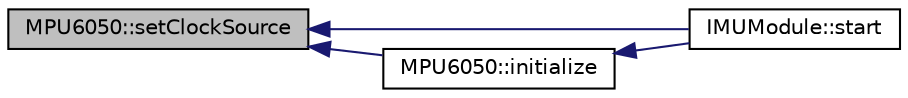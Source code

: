 digraph "MPU6050::setClockSource"
{
  edge [fontname="Helvetica",fontsize="10",labelfontname="Helvetica",labelfontsize="10"];
  node [fontname="Helvetica",fontsize="10",shape=record];
  rankdir="LR";
  Node968 [label="MPU6050::setClockSource",height=0.2,width=0.4,color="black", fillcolor="grey75", style="filled", fontcolor="black"];
  Node968 -> Node969 [dir="back",color="midnightblue",fontsize="10",style="solid",fontname="Helvetica"];
  Node969 [label="IMUModule::start",height=0.2,width=0.4,color="black", fillcolor="white", style="filled",URL="$class_i_m_u_module.html#aba29f7665d8ec8f0eefe802f1c2b741c",tooltip="Called once to initialize the module. "];
  Node968 -> Node970 [dir="back",color="midnightblue",fontsize="10",style="solid",fontname="Helvetica"];
  Node970 [label="MPU6050::initialize",height=0.2,width=0.4,color="black", fillcolor="white", style="filled",URL="$class_m_p_u6050.html#abd8fc6c18adf158011118fbccc7e7054",tooltip="Power on and prepare for general usage. "];
  Node970 -> Node969 [dir="back",color="midnightblue",fontsize="10",style="solid",fontname="Helvetica"];
}
